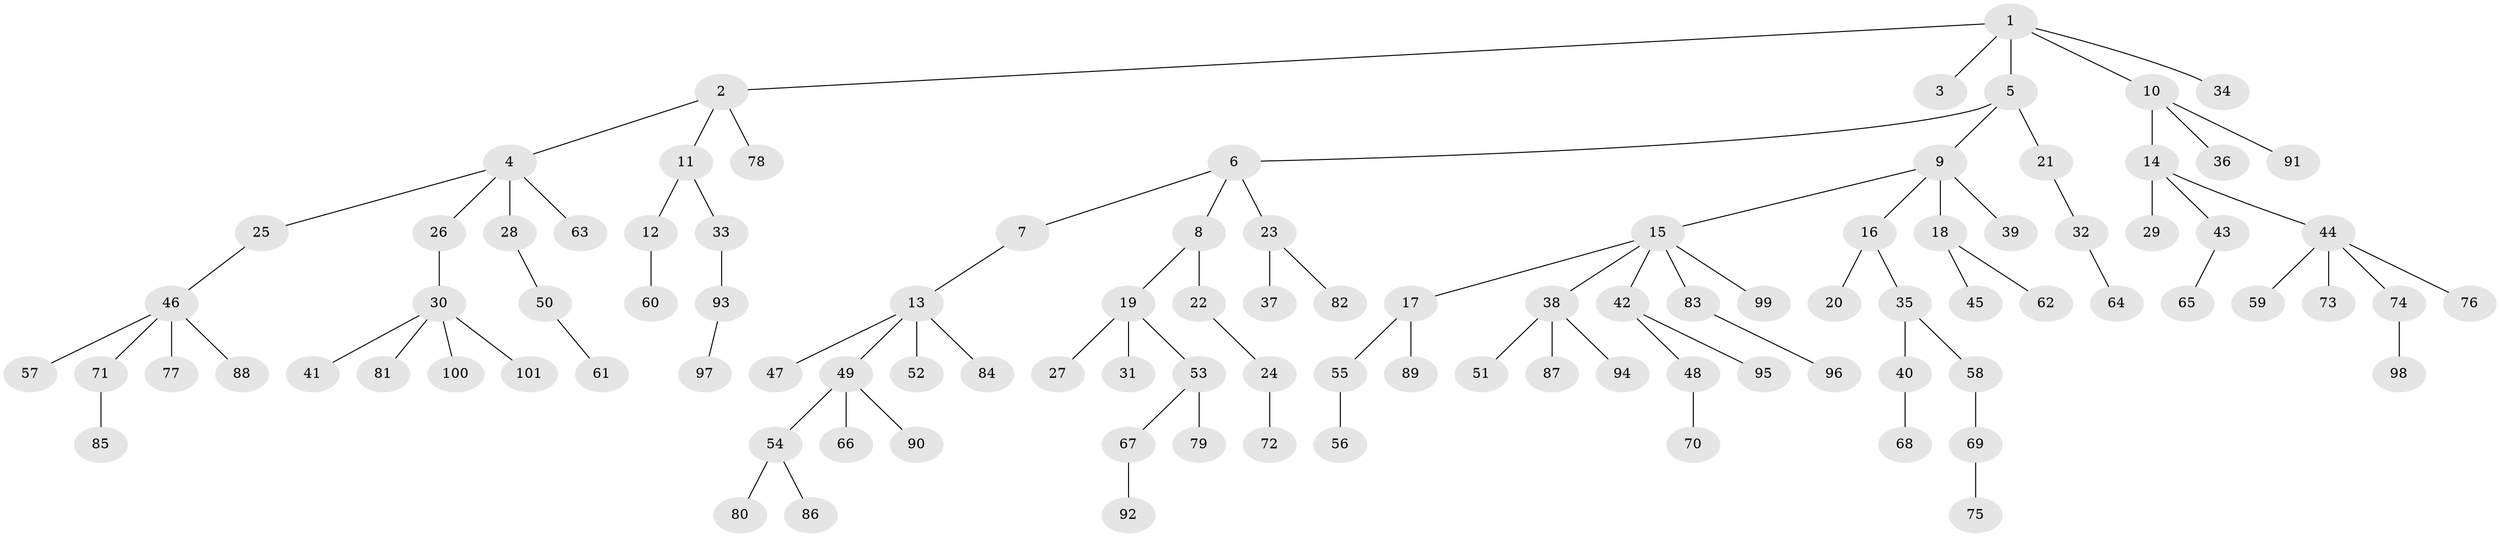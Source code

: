 // Generated by graph-tools (version 1.1) at 2025/11/02/27/25 16:11:25]
// undirected, 101 vertices, 100 edges
graph export_dot {
graph [start="1"]
  node [color=gray90,style=filled];
  1;
  2;
  3;
  4;
  5;
  6;
  7;
  8;
  9;
  10;
  11;
  12;
  13;
  14;
  15;
  16;
  17;
  18;
  19;
  20;
  21;
  22;
  23;
  24;
  25;
  26;
  27;
  28;
  29;
  30;
  31;
  32;
  33;
  34;
  35;
  36;
  37;
  38;
  39;
  40;
  41;
  42;
  43;
  44;
  45;
  46;
  47;
  48;
  49;
  50;
  51;
  52;
  53;
  54;
  55;
  56;
  57;
  58;
  59;
  60;
  61;
  62;
  63;
  64;
  65;
  66;
  67;
  68;
  69;
  70;
  71;
  72;
  73;
  74;
  75;
  76;
  77;
  78;
  79;
  80;
  81;
  82;
  83;
  84;
  85;
  86;
  87;
  88;
  89;
  90;
  91;
  92;
  93;
  94;
  95;
  96;
  97;
  98;
  99;
  100;
  101;
  1 -- 2;
  1 -- 3;
  1 -- 5;
  1 -- 10;
  1 -- 34;
  2 -- 4;
  2 -- 11;
  2 -- 78;
  4 -- 25;
  4 -- 26;
  4 -- 28;
  4 -- 63;
  5 -- 6;
  5 -- 9;
  5 -- 21;
  6 -- 7;
  6 -- 8;
  6 -- 23;
  7 -- 13;
  8 -- 19;
  8 -- 22;
  9 -- 15;
  9 -- 16;
  9 -- 18;
  9 -- 39;
  10 -- 14;
  10 -- 36;
  10 -- 91;
  11 -- 12;
  11 -- 33;
  12 -- 60;
  13 -- 47;
  13 -- 49;
  13 -- 52;
  13 -- 84;
  14 -- 29;
  14 -- 43;
  14 -- 44;
  15 -- 17;
  15 -- 38;
  15 -- 42;
  15 -- 83;
  15 -- 99;
  16 -- 20;
  16 -- 35;
  17 -- 55;
  17 -- 89;
  18 -- 45;
  18 -- 62;
  19 -- 27;
  19 -- 31;
  19 -- 53;
  21 -- 32;
  22 -- 24;
  23 -- 37;
  23 -- 82;
  24 -- 72;
  25 -- 46;
  26 -- 30;
  28 -- 50;
  30 -- 41;
  30 -- 81;
  30 -- 100;
  30 -- 101;
  32 -- 64;
  33 -- 93;
  35 -- 40;
  35 -- 58;
  38 -- 51;
  38 -- 87;
  38 -- 94;
  40 -- 68;
  42 -- 48;
  42 -- 95;
  43 -- 65;
  44 -- 59;
  44 -- 73;
  44 -- 74;
  44 -- 76;
  46 -- 57;
  46 -- 71;
  46 -- 77;
  46 -- 88;
  48 -- 70;
  49 -- 54;
  49 -- 66;
  49 -- 90;
  50 -- 61;
  53 -- 67;
  53 -- 79;
  54 -- 80;
  54 -- 86;
  55 -- 56;
  58 -- 69;
  67 -- 92;
  69 -- 75;
  71 -- 85;
  74 -- 98;
  83 -- 96;
  93 -- 97;
}

